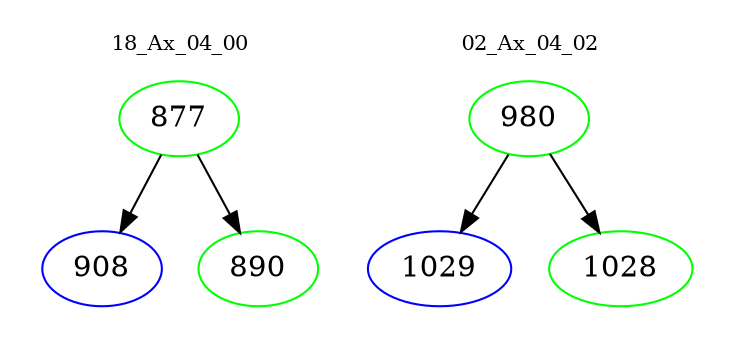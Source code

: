 digraph{
subgraph cluster_0 {
color = white
label = "18_Ax_04_00";
fontsize=10;
T0_877 [label="877", color="green"]
T0_877 -> T0_908 [color="black"]
T0_908 [label="908", color="blue"]
T0_877 -> T0_890 [color="black"]
T0_890 [label="890", color="green"]
}
subgraph cluster_1 {
color = white
label = "02_Ax_04_02";
fontsize=10;
T1_980 [label="980", color="green"]
T1_980 -> T1_1029 [color="black"]
T1_1029 [label="1029", color="blue"]
T1_980 -> T1_1028 [color="black"]
T1_1028 [label="1028", color="green"]
}
}
